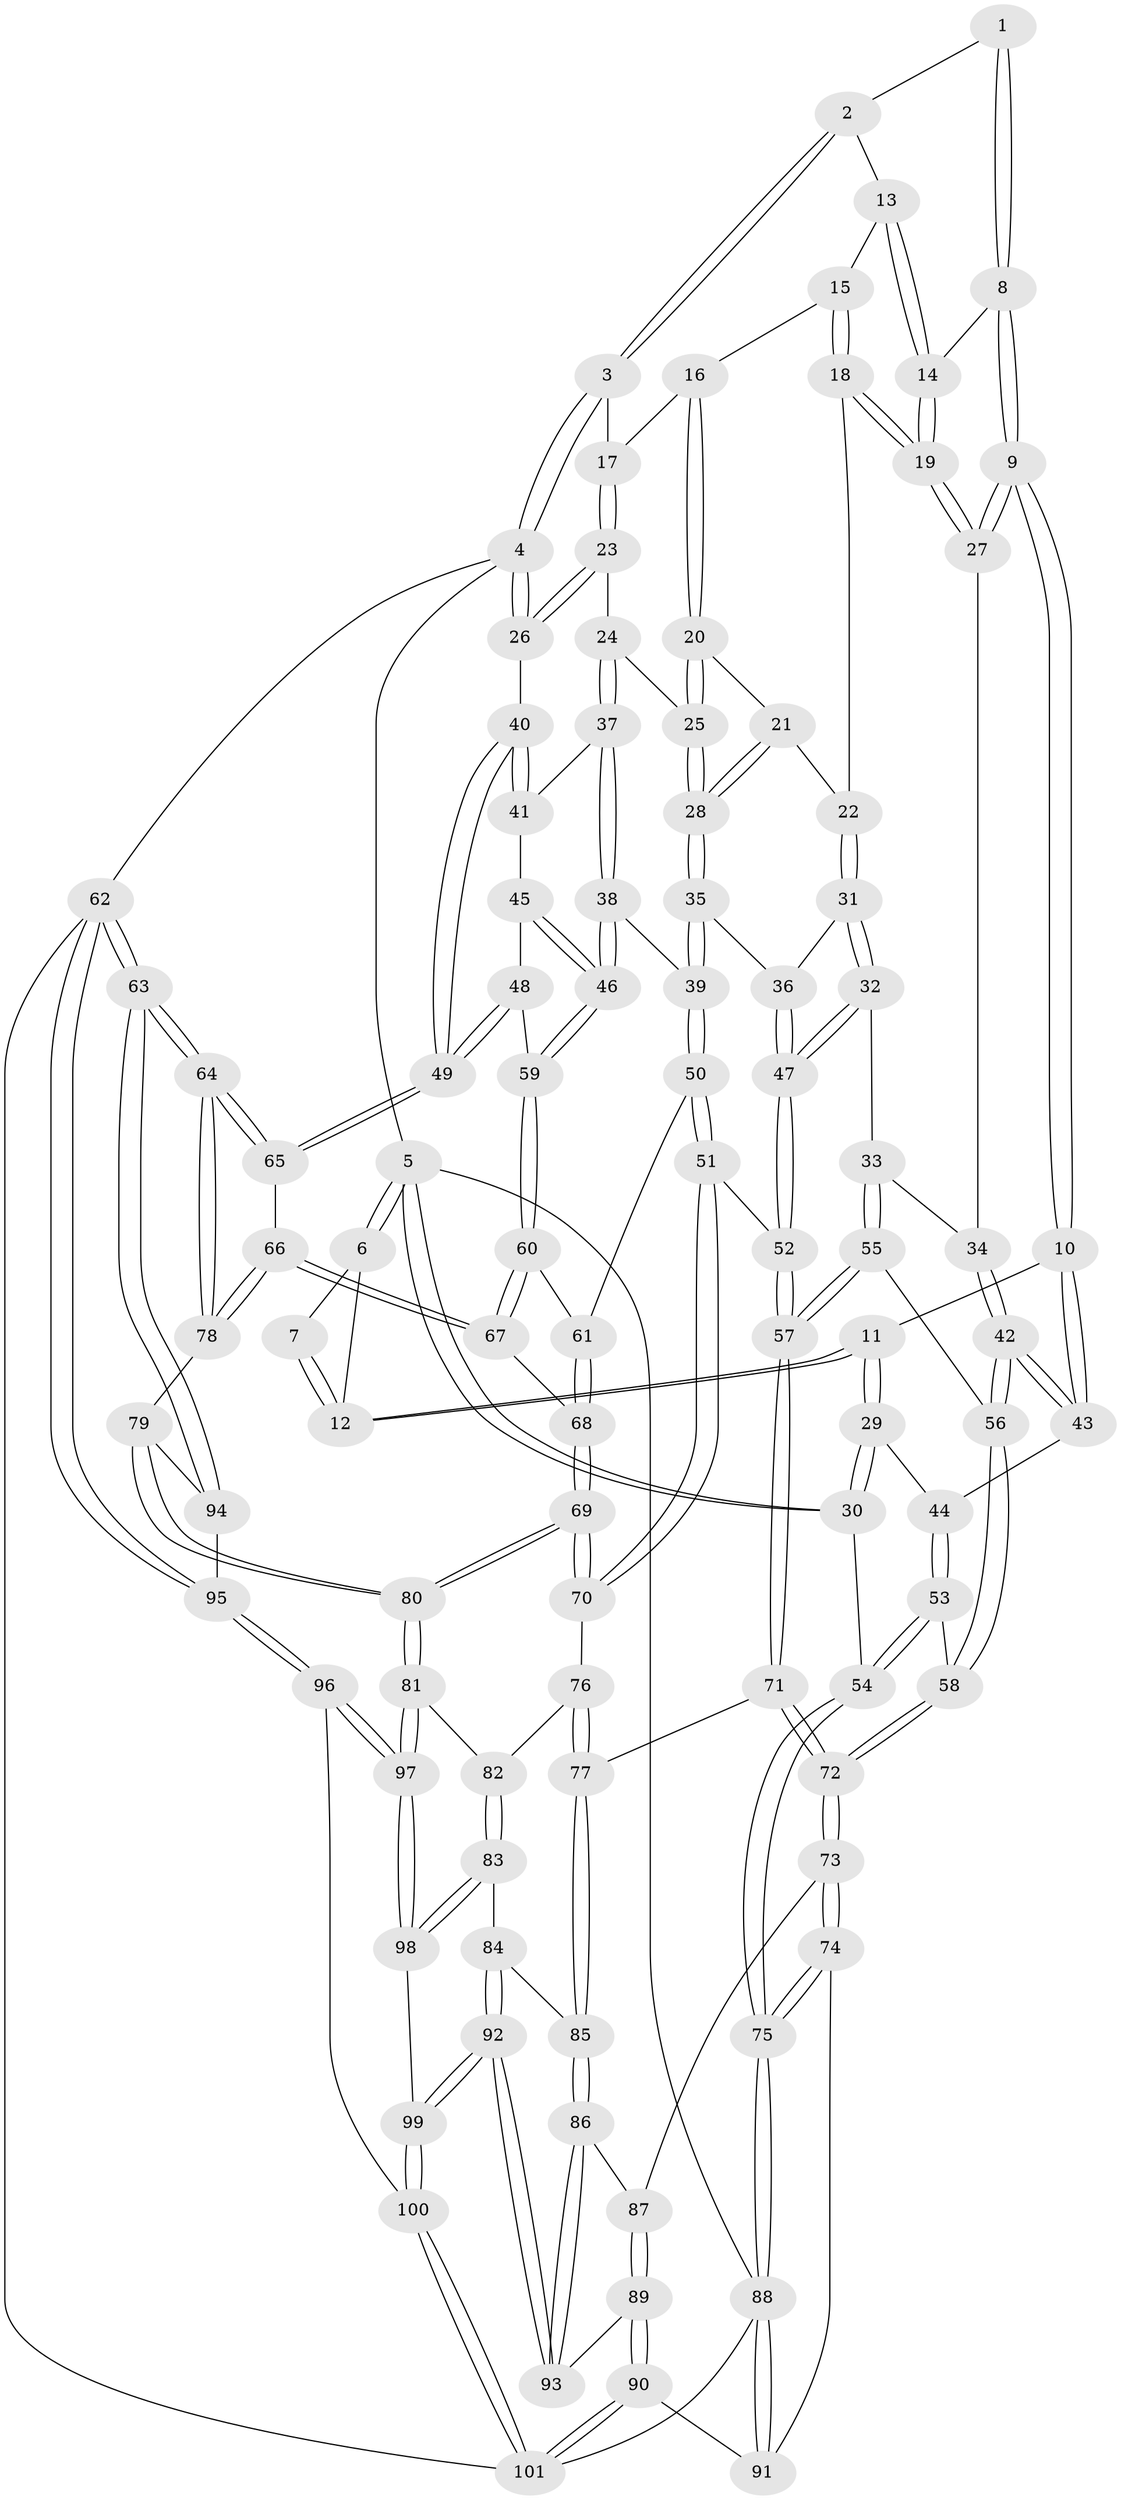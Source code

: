 // Generated by graph-tools (version 1.1) at 2025/27/03/09/25 03:27:06]
// undirected, 101 vertices, 249 edges
graph export_dot {
graph [start="1"]
  node [color=gray90,style=filled];
  1 [pos="+0.1844850148081848+0"];
  2 [pos="+0.5559281190742822+0"];
  3 [pos="+1+0"];
  4 [pos="+1+0"];
  5 [pos="+0+0"];
  6 [pos="+0+0"];
  7 [pos="+0.17205686083631733+0"];
  8 [pos="+0.24053656514221652+0"];
  9 [pos="+0.1672178680104031+0.21277619657156194"];
  10 [pos="+0.15835558165384123+0.21902797519519393"];
  11 [pos="+0.06629843015169226+0.19257965207300337"];
  12 [pos="+0.06709148910656725+0.16769511314556632"];
  13 [pos="+0.5560295278214566+0"];
  14 [pos="+0.3549857413146289+0.09699280583886086"];
  15 [pos="+0.5720867162411989+0.011546725913768601"];
  16 [pos="+0.6946828031788508+0.08317615979735052"];
  17 [pos="+0.7227003737385685+0.07374351097242439"];
  18 [pos="+0.5123703961919259+0.14255453242146607"];
  19 [pos="+0.38675192675605596+0.17463493930922663"];
  20 [pos="+0.7052296479212896+0.18140528625349986"];
  21 [pos="+0.614669743732171+0.20173058934469473"];
  22 [pos="+0.5404391253068149+0.17510967012447612"];
  23 [pos="+0.8359429462591684+0.125402120199163"];
  24 [pos="+0.765712797320985+0.22254485601831223"];
  25 [pos="+0.760568412435868+0.22163727977517467"];
  26 [pos="+1+0"];
  27 [pos="+0.3803021924311111+0.1835880589411354"];
  28 [pos="+0.6513026326476631+0.3174450858989708"];
  29 [pos="+0+0.23139395046045064"];
  30 [pos="+0+0.2358517766924958"];
  31 [pos="+0.5436531714244364+0.3112656432079732"];
  32 [pos="+0.4968616057596587+0.3516842374114754"];
  33 [pos="+0.42553701193253246+0.33674455357957783"];
  34 [pos="+0.38378971933990325+0.22934474501529667"];
  35 [pos="+0.6477404164209716+0.3286055980040353"];
  36 [pos="+0.6267094958004961+0.32936331290090365"];
  37 [pos="+0.8063497399194612+0.27384260381300735"];
  38 [pos="+0.7387731898383217+0.3715495278065142"];
  39 [pos="+0.6748159199552762+0.3693017535113527"];
  40 [pos="+1+0"];
  41 [pos="+0.83908581214528+0.2856349176303389"];
  42 [pos="+0.21692266307058938+0.4128727833519773"];
  43 [pos="+0.1773085114617571+0.31905914562301374"];
  44 [pos="+0.041394275437313645+0.36177673327991133"];
  45 [pos="+0.8638620579788744+0.3249860957518038"];
  46 [pos="+0.8114424243034153+0.4597711078704942"];
  47 [pos="+0.5379772921221312+0.44814533605145473"];
  48 [pos="+1+0.37842717490074285"];
  49 [pos="+1+0.39758577631419467"];
  50 [pos="+0.6292417861374335+0.5016309582079628"];
  51 [pos="+0.5809748245176718+0.5156703802103517"];
  52 [pos="+0.5463397407707961+0.4881385622934409"];
  53 [pos="+0.06532809812036613+0.504363814538004"];
  54 [pos="+0+0.5576176852638509"];
  55 [pos="+0.3219587778835301+0.477471958915324"];
  56 [pos="+0.21767377043812003+0.4172848988986374"];
  57 [pos="+0.33367667136580625+0.4987295673300671"];
  58 [pos="+0.08416653287236876+0.505918947222823"];
  59 [pos="+0.8120614667040063+0.46256335802785636"];
  60 [pos="+0.8097291082270246+0.48218799017214814"];
  61 [pos="+0.6673509351168643+0.5133292604680555"];
  62 [pos="+1+1"];
  63 [pos="+1+1"];
  64 [pos="+1+1"];
  65 [pos="+1+0.5715352461184593"];
  66 [pos="+0.943836885737922+0.6281010192221043"];
  67 [pos="+0.8934291747858922+0.6035822614589046"];
  68 [pos="+0.7368131858964356+0.6448773883872585"];
  69 [pos="+0.7038598999262616+0.6855503085394484"];
  70 [pos="+0.5572816101595996+0.6179687498170748"];
  71 [pos="+0.33351563521734634+0.5286828700838068"];
  72 [pos="+0.1856406857236164+0.711153117965753"];
  73 [pos="+0.1842378207469765+0.7237645093586675"];
  74 [pos="+0.018501933568822456+0.7897838551884853"];
  75 [pos="+0+0.7382782601797524"];
  76 [pos="+0.5234610795446336+0.6553375807410752"];
  77 [pos="+0.4519899185255792+0.6891867020094833"];
  78 [pos="+0.8819103211103465+0.766113431776211"];
  79 [pos="+0.854964889482328+0.7958345848537536"];
  80 [pos="+0.7013489698751411+0.8170988573901045"];
  81 [pos="+0.7002311248858053+0.8182035090220255"];
  82 [pos="+0.5873760410230038+0.7302390181406987"];
  83 [pos="+0.49940899841590525+0.8581340064699495"];
  84 [pos="+0.4648453379517474+0.8042703396915601"];
  85 [pos="+0.4299624999616239+0.7421108859526782"];
  86 [pos="+0.26529244736052854+0.7843844507828331"];
  87 [pos="+0.23691801616218275+0.7669863143378448"];
  88 [pos="+0+1"];
  89 [pos="+0.14107566538909738+0.937347785871681"];
  90 [pos="+0.10368400672767891+0.9670241206029965"];
  91 [pos="+0.10118529448802542+0.9637352857667276"];
  92 [pos="+0.3014974376667019+0.9230210621209676"];
  93 [pos="+0.28350006768022773+0.8832092986800358"];
  94 [pos="+0.8674178847682059+0.8352271731771013"];
  95 [pos="+0.799944835851592+1"];
  96 [pos="+0.6693868274460322+1"];
  97 [pos="+0.6178656890372877+0.9710654729061248"];
  98 [pos="+0.5245128886326417+0.9044297099664932"];
  99 [pos="+0.31149243584818925+0.9492861553382648"];
  100 [pos="+0.23000323293660566+1"];
  101 [pos="+0.18754348802851198+1"];
  1 -- 2;
  1 -- 8;
  1 -- 8;
  2 -- 3;
  2 -- 3;
  2 -- 13;
  3 -- 4;
  3 -- 4;
  3 -- 17;
  4 -- 5;
  4 -- 26;
  4 -- 26;
  4 -- 62;
  5 -- 6;
  5 -- 6;
  5 -- 30;
  5 -- 30;
  5 -- 88;
  6 -- 7;
  6 -- 12;
  7 -- 12;
  7 -- 12;
  8 -- 9;
  8 -- 9;
  8 -- 14;
  9 -- 10;
  9 -- 10;
  9 -- 27;
  9 -- 27;
  10 -- 11;
  10 -- 43;
  10 -- 43;
  11 -- 12;
  11 -- 12;
  11 -- 29;
  11 -- 29;
  13 -- 14;
  13 -- 14;
  13 -- 15;
  14 -- 19;
  14 -- 19;
  15 -- 16;
  15 -- 18;
  15 -- 18;
  16 -- 17;
  16 -- 20;
  16 -- 20;
  17 -- 23;
  17 -- 23;
  18 -- 19;
  18 -- 19;
  18 -- 22;
  19 -- 27;
  19 -- 27;
  20 -- 21;
  20 -- 25;
  20 -- 25;
  21 -- 22;
  21 -- 28;
  21 -- 28;
  22 -- 31;
  22 -- 31;
  23 -- 24;
  23 -- 26;
  23 -- 26;
  24 -- 25;
  24 -- 37;
  24 -- 37;
  25 -- 28;
  25 -- 28;
  26 -- 40;
  27 -- 34;
  28 -- 35;
  28 -- 35;
  29 -- 30;
  29 -- 30;
  29 -- 44;
  30 -- 54;
  31 -- 32;
  31 -- 32;
  31 -- 36;
  32 -- 33;
  32 -- 47;
  32 -- 47;
  33 -- 34;
  33 -- 55;
  33 -- 55;
  34 -- 42;
  34 -- 42;
  35 -- 36;
  35 -- 39;
  35 -- 39;
  36 -- 47;
  36 -- 47;
  37 -- 38;
  37 -- 38;
  37 -- 41;
  38 -- 39;
  38 -- 46;
  38 -- 46;
  39 -- 50;
  39 -- 50;
  40 -- 41;
  40 -- 41;
  40 -- 49;
  40 -- 49;
  41 -- 45;
  42 -- 43;
  42 -- 43;
  42 -- 56;
  42 -- 56;
  43 -- 44;
  44 -- 53;
  44 -- 53;
  45 -- 46;
  45 -- 46;
  45 -- 48;
  46 -- 59;
  46 -- 59;
  47 -- 52;
  47 -- 52;
  48 -- 49;
  48 -- 49;
  48 -- 59;
  49 -- 65;
  49 -- 65;
  50 -- 51;
  50 -- 51;
  50 -- 61;
  51 -- 52;
  51 -- 70;
  51 -- 70;
  52 -- 57;
  52 -- 57;
  53 -- 54;
  53 -- 54;
  53 -- 58;
  54 -- 75;
  54 -- 75;
  55 -- 56;
  55 -- 57;
  55 -- 57;
  56 -- 58;
  56 -- 58;
  57 -- 71;
  57 -- 71;
  58 -- 72;
  58 -- 72;
  59 -- 60;
  59 -- 60;
  60 -- 61;
  60 -- 67;
  60 -- 67;
  61 -- 68;
  61 -- 68;
  62 -- 63;
  62 -- 63;
  62 -- 95;
  62 -- 95;
  62 -- 101;
  63 -- 64;
  63 -- 64;
  63 -- 94;
  63 -- 94;
  64 -- 65;
  64 -- 65;
  64 -- 78;
  64 -- 78;
  65 -- 66;
  66 -- 67;
  66 -- 67;
  66 -- 78;
  66 -- 78;
  67 -- 68;
  68 -- 69;
  68 -- 69;
  69 -- 70;
  69 -- 70;
  69 -- 80;
  69 -- 80;
  70 -- 76;
  71 -- 72;
  71 -- 72;
  71 -- 77;
  72 -- 73;
  72 -- 73;
  73 -- 74;
  73 -- 74;
  73 -- 87;
  74 -- 75;
  74 -- 75;
  74 -- 91;
  75 -- 88;
  75 -- 88;
  76 -- 77;
  76 -- 77;
  76 -- 82;
  77 -- 85;
  77 -- 85;
  78 -- 79;
  79 -- 80;
  79 -- 80;
  79 -- 94;
  80 -- 81;
  80 -- 81;
  81 -- 82;
  81 -- 97;
  81 -- 97;
  82 -- 83;
  82 -- 83;
  83 -- 84;
  83 -- 98;
  83 -- 98;
  84 -- 85;
  84 -- 92;
  84 -- 92;
  85 -- 86;
  85 -- 86;
  86 -- 87;
  86 -- 93;
  86 -- 93;
  87 -- 89;
  87 -- 89;
  88 -- 91;
  88 -- 91;
  88 -- 101;
  89 -- 90;
  89 -- 90;
  89 -- 93;
  90 -- 91;
  90 -- 101;
  90 -- 101;
  92 -- 93;
  92 -- 93;
  92 -- 99;
  92 -- 99;
  94 -- 95;
  95 -- 96;
  95 -- 96;
  96 -- 97;
  96 -- 97;
  96 -- 100;
  97 -- 98;
  97 -- 98;
  98 -- 99;
  99 -- 100;
  99 -- 100;
  100 -- 101;
  100 -- 101;
}
